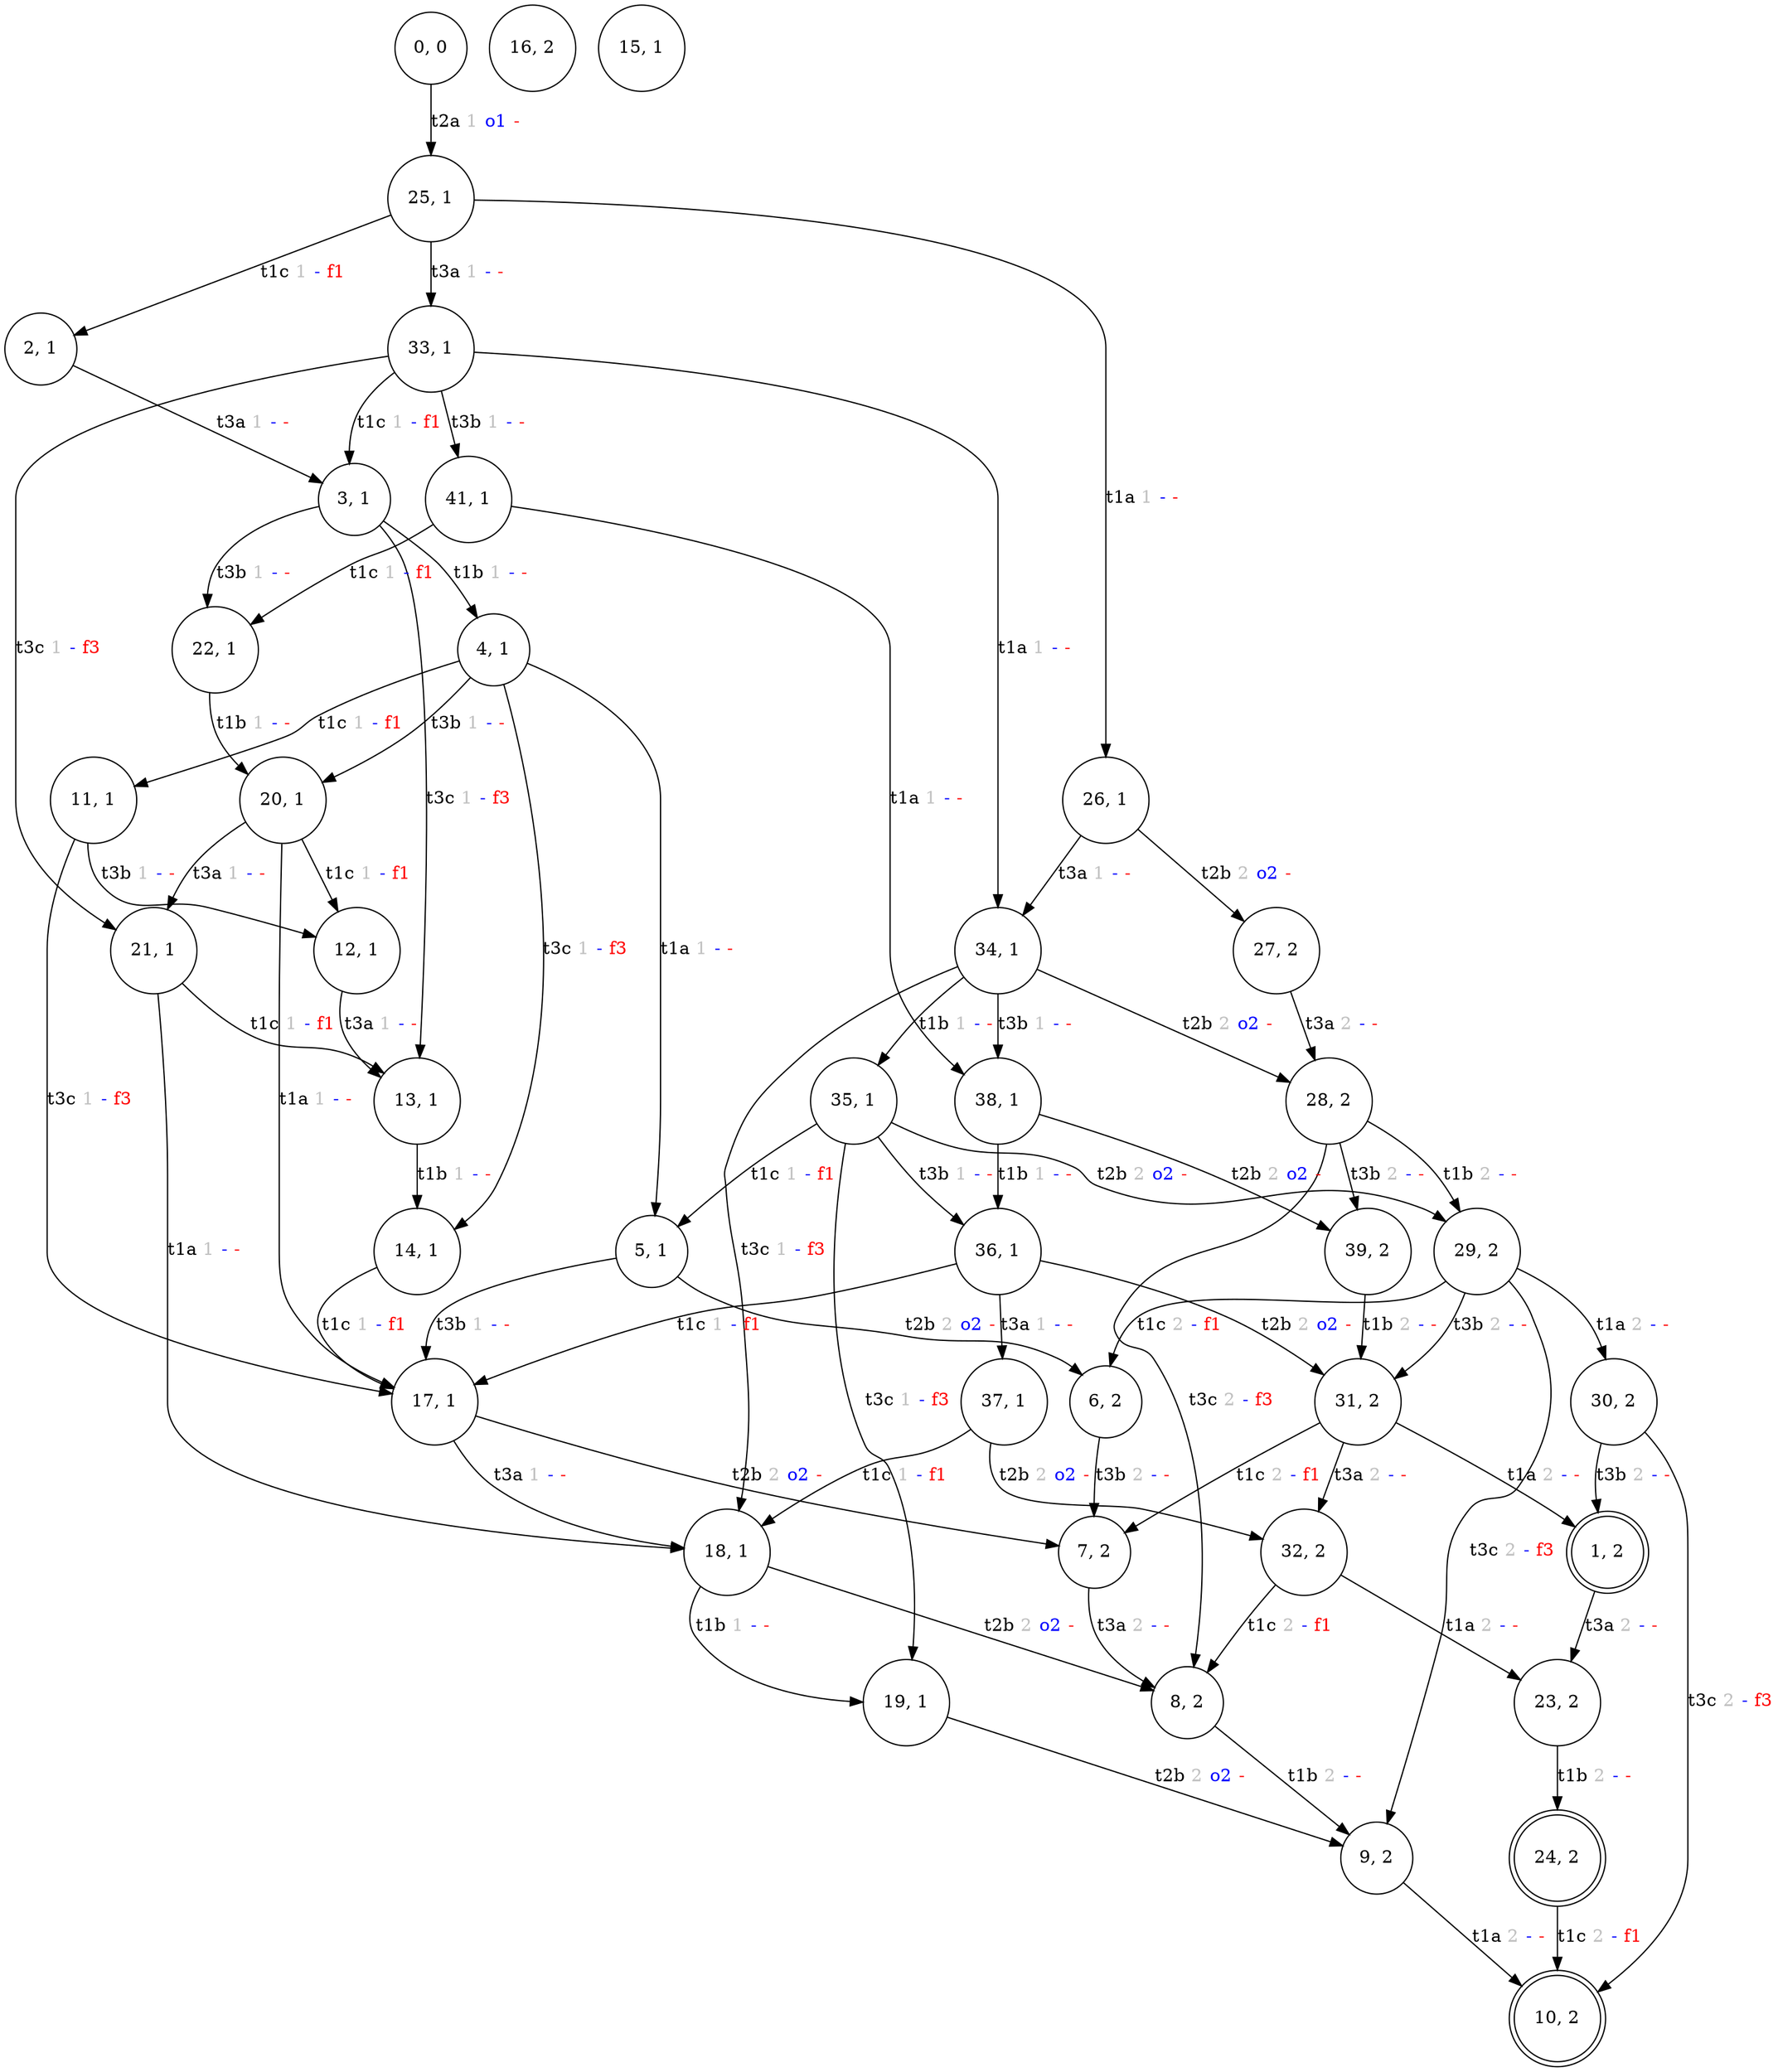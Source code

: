 digraph Rete3_ROS {
	"0, 0" [shape=circle]
	"25, 1" [shape=circle]
	"26, 1" [shape=circle]
	"27, 2" [shape=circle]
	"28, 2" [shape=circle]
	"29, 2" [shape=circle]
	"30, 2" [shape=circle]
	"1, 2" [shape=doublecircle]
	"23, 2" [shape=circle]
	"24, 2" [shape=doublecircle]
	"10, 2" [shape=doublecircle]
	"6, 2" [shape=circle]
	"7, 2" [shape=circle]
	"8, 2" [shape=circle]
	"9, 2" [shape=circle]
	"31, 2" [shape=circle]
	"32, 2" [shape=circle]
	"39, 2" [shape=circle]
	"34, 1" [shape=circle]
	"35, 1" [shape=circle]
	"5, 1" [shape=circle]
	"6, 2" [shape=circle]
	"17, 1" [shape=circle]
	"7, 2" [shape=circle]
	"18, 1" [shape=circle]
	"19, 1" [shape=circle]
	"9, 2" [shape=circle]
	"8, 2" [shape=circle]
	"29, 2" [shape=circle]
	"36, 1" [shape=circle]
	"31, 2" [shape=circle]
	"37, 1" [shape=circle]
	"32, 2" [shape=circle]
	"28, 2" [shape=circle]
	"38, 1" [shape=circle]
	"39, 2" [shape=circle]
	"2, 1" [shape=circle]
	"3, 1" [shape=circle]
	"4, 1" [shape=circle]
	"11, 1" [shape=circle]
	"12, 1" [shape=circle]
	"13, 1" [shape=circle]
	"14, 1" [shape=circle]
	"20, 1" [shape=circle]
	"21, 1" [shape=circle]
	"22, 1" [shape=circle]
	"33, 1" [shape=circle]
	"41, 1" [shape=circle]
	"16, 2" [shape=circle]
	"15, 1" [shape=circle]
	"16, 2" [shape=circle]
	"0, 0" -> "25, 1" [label=<t2a <FONT COLOR="grey">1</FONT> <FONT COLOR="blue">o1</FONT> <FONT COLOR="red">-</FONT>>]
	"25, 1" -> "26, 1" [label=<t1a <FONT COLOR="grey">1</FONT> <FONT COLOR="blue">-</FONT> <FONT COLOR="red">-</FONT>>]
	"26, 1" -> "27, 2" [label=<t2b <FONT COLOR="grey">2</FONT> <FONT COLOR="blue">o2</FONT> <FONT COLOR="red">-</FONT>>]
	"27, 2" -> "28, 2" [label=<t3a <FONT COLOR="grey">2</FONT> <FONT COLOR="blue">-</FONT> <FONT COLOR="red">-</FONT>>]
	"28, 2" -> "29, 2" [label=<t1b <FONT COLOR="grey">2</FONT> <FONT COLOR="blue">-</FONT> <FONT COLOR="red">-</FONT>>]
	"29, 2" -> "30, 2" [label=<t1a <FONT COLOR="grey">2</FONT> <FONT COLOR="blue">-</FONT> <FONT COLOR="red">-</FONT>>]
	"30, 2" -> "1, 2" [label=<t3b <FONT COLOR="grey">2</FONT> <FONT COLOR="blue">-</FONT> <FONT COLOR="red">-</FONT>>]
	"1, 2" -> "23, 2" [label=<t3a <FONT COLOR="grey">2</FONT> <FONT COLOR="blue">-</FONT> <FONT COLOR="red">-</FONT>>]
	"23, 2" -> "24, 2" [label=<t1b <FONT COLOR="grey">2</FONT> <FONT COLOR="blue">-</FONT> <FONT COLOR="red">-</FONT>>]
	"24, 2" -> "10, 2" [label=<t1c <FONT COLOR="grey">2</FONT> <FONT COLOR="blue">-</FONT> <FONT COLOR="red">f1</FONT>>]
	"30, 2" -> "10, 2" [label=<t3c <FONT COLOR="grey">2</FONT> <FONT COLOR="blue">-</FONT> <FONT COLOR="red">f3</FONT>>]
	"29, 2" -> "6, 2" [label=<t1c <FONT COLOR="grey">2</FONT> <FONT COLOR="blue">-</FONT> <FONT COLOR="red">f1</FONT>>]
	"6, 2" -> "7, 2" [label=<t3b <FONT COLOR="grey">2</FONT> <FONT COLOR="blue">-</FONT> <FONT COLOR="red">-</FONT>>]
	"7, 2" -> "8, 2" [label=<t3a <FONT COLOR="grey">2</FONT> <FONT COLOR="blue">-</FONT> <FONT COLOR="red">-</FONT>>]
	"8, 2" -> "9, 2" [label=<t1b <FONT COLOR="grey">2</FONT> <FONT COLOR="blue">-</FONT> <FONT COLOR="red">-</FONT>>]
	"9, 2" -> "10, 2" [label=<t1a <FONT COLOR="grey">2</FONT> <FONT COLOR="blue">-</FONT> <FONT COLOR="red">-</FONT>>]
	"29, 2" -> "31, 2" [label=<t3b <FONT COLOR="grey">2</FONT> <FONT COLOR="blue">-</FONT> <FONT COLOR="red">-</FONT>>]
	"31, 2" -> "1, 2" [label=<t1a <FONT COLOR="grey">2</FONT> <FONT COLOR="blue">-</FONT> <FONT COLOR="red">-</FONT>>]
	"31, 2" -> "7, 2" [label=<t1c <FONT COLOR="grey">2</FONT> <FONT COLOR="blue">-</FONT> <FONT COLOR="red">f1</FONT>>]
	"31, 2" -> "32, 2" [label=<t3a <FONT COLOR="grey">2</FONT> <FONT COLOR="blue">-</FONT> <FONT COLOR="red">-</FONT>>]
	"32, 2" -> "23, 2" [label=<t1a <FONT COLOR="grey">2</FONT> <FONT COLOR="blue">-</FONT> <FONT COLOR="red">-</FONT>>]
	"32, 2" -> "8, 2" [label=<t1c <FONT COLOR="grey">2</FONT> <FONT COLOR="blue">-</FONT> <FONT COLOR="red">f1</FONT>>]
	"29, 2" -> "9, 2" [label=<t3c <FONT COLOR="grey">2</FONT> <FONT COLOR="blue">-</FONT> <FONT COLOR="red">f3</FONT>>]
	"28, 2" -> "39, 2" [label=<t3b <FONT COLOR="grey">2</FONT> <FONT COLOR="blue">-</FONT> <FONT COLOR="red">-</FONT>>]
	"39, 2" -> "31, 2" [label=<t1b <FONT COLOR="grey">2</FONT> <FONT COLOR="blue">-</FONT> <FONT COLOR="red">-</FONT>>]
	"28, 2" -> "8, 2" [label=<t3c <FONT COLOR="grey">2</FONT> <FONT COLOR="blue">-</FONT> <FONT COLOR="red">f3</FONT>>]
	"26, 1" -> "34, 1" [label=<t3a <FONT COLOR="grey">1</FONT> <FONT COLOR="blue">-</FONT> <FONT COLOR="red">-</FONT>>]
	"34, 1" -> "35, 1" [label=<t1b <FONT COLOR="grey">1</FONT> <FONT COLOR="blue">-</FONT> <FONT COLOR="red">-</FONT>>]
	"35, 1" -> "5, 1" [label=<t1c <FONT COLOR="grey">1</FONT> <FONT COLOR="blue">-</FONT> <FONT COLOR="red">f1</FONT>>]
	"5, 1" -> "6, 2" [label=<t2b <FONT COLOR="grey">2</FONT> <FONT COLOR="blue">o2</FONT> <FONT COLOR="red">-</FONT>>]
	"5, 1" -> "17, 1" [label=<t3b <FONT COLOR="grey">1</FONT> <FONT COLOR="blue">-</FONT> <FONT COLOR="red">-</FONT>>]
	"17, 1" -> "7, 2" [label=<t2b <FONT COLOR="grey">2</FONT> <FONT COLOR="blue">o2</FONT> <FONT COLOR="red">-</FONT>>]
	"17, 1" -> "18, 1" [label=<t3a <FONT COLOR="grey">1</FONT> <FONT COLOR="blue">-</FONT> <FONT COLOR="red">-</FONT>>]
	"18, 1" -> "19, 1" [label=<t1b <FONT COLOR="grey">1</FONT> <FONT COLOR="blue">-</FONT> <FONT COLOR="red">-</FONT>>]
	"19, 1" -> "9, 2" [label=<t2b <FONT COLOR="grey">2</FONT> <FONT COLOR="blue">o2</FONT> <FONT COLOR="red">-</FONT>>]
	"18, 1" -> "8, 2" [label=<t2b <FONT COLOR="grey">2</FONT> <FONT COLOR="blue">o2</FONT> <FONT COLOR="red">-</FONT>>]
	"35, 1" -> "29, 2" [label=<t2b <FONT COLOR="grey">2</FONT> <FONT COLOR="blue">o2</FONT> <FONT COLOR="red">-</FONT>>]
	"35, 1" -> "36, 1" [label=<t3b <FONT COLOR="grey">1</FONT> <FONT COLOR="blue">-</FONT> <FONT COLOR="red">-</FONT>>]
	"36, 1" -> "17, 1" [label=<t1c <FONT COLOR="grey">1</FONT> <FONT COLOR="blue">-</FONT> <FONT COLOR="red">f1</FONT>>]
	"36, 1" -> "31, 2" [label=<t2b <FONT COLOR="grey">2</FONT> <FONT COLOR="blue">o2</FONT> <FONT COLOR="red">-</FONT>>]
	"36, 1" -> "37, 1" [label=<t3a <FONT COLOR="grey">1</FONT> <FONT COLOR="blue">-</FONT> <FONT COLOR="red">-</FONT>>]
	"37, 1" -> "18, 1" [label=<t1c <FONT COLOR="grey">1</FONT> <FONT COLOR="blue">-</FONT> <FONT COLOR="red">f1</FONT>>]
	"37, 1" -> "32, 2" [label=<t2b <FONT COLOR="grey">2</FONT> <FONT COLOR="blue">o2</FONT> <FONT COLOR="red">-</FONT>>]
	"35, 1" -> "19, 1" [label=<t3c <FONT COLOR="grey">1</FONT> <FONT COLOR="blue">-</FONT> <FONT COLOR="red">f3</FONT>>]
	"34, 1" -> "28, 2" [label=<t2b <FONT COLOR="grey">2</FONT> <FONT COLOR="blue">o2</FONT> <FONT COLOR="red">-</FONT>>]
	"34, 1" -> "38, 1" [label=<t3b <FONT COLOR="grey">1</FONT> <FONT COLOR="blue">-</FONT> <FONT COLOR="red">-</FONT>>]
	"38, 1" -> "36, 1" [label=<t1b <FONT COLOR="grey">1</FONT> <FONT COLOR="blue">-</FONT> <FONT COLOR="red">-</FONT>>]
	"38, 1" -> "39, 2" [label=<t2b <FONT COLOR="grey">2</FONT> <FONT COLOR="blue">o2</FONT> <FONT COLOR="red">-</FONT>>]
	"34, 1" -> "18, 1" [label=<t3c <FONT COLOR="grey">1</FONT> <FONT COLOR="blue">-</FONT> <FONT COLOR="red">f3</FONT>>]
	"25, 1" -> "2, 1" [label=<t1c <FONT COLOR="grey">1</FONT> <FONT COLOR="blue">-</FONT> <FONT COLOR="red">f1</FONT>>]
	"2, 1" -> "3, 1" [label=<t3a <FONT COLOR="grey">1</FONT> <FONT COLOR="blue">-</FONT> <FONT COLOR="red">-</FONT>>]
	"3, 1" -> "4, 1" [label=<t1b <FONT COLOR="grey">1</FONT> <FONT COLOR="blue">-</FONT> <FONT COLOR="red">-</FONT>>]
	"4, 1" -> "5, 1" [label=<t1a <FONT COLOR="grey">1</FONT> <FONT COLOR="blue">-</FONT> <FONT COLOR="red">-</FONT>>]
	"4, 1" -> "11, 1" [label=<t1c <FONT COLOR="grey">1</FONT> <FONT COLOR="blue">-</FONT> <FONT COLOR="red">f1</FONT>>]
	"11, 1" -> "12, 1" [label=<t3b <FONT COLOR="grey">1</FONT> <FONT COLOR="blue">-</FONT> <FONT COLOR="red">-</FONT>>]
	"12, 1" -> "13, 1" [label=<t3a <FONT COLOR="grey">1</FONT> <FONT COLOR="blue">-</FONT> <FONT COLOR="red">-</FONT>>]
	"13, 1" -> "14, 1" [label=<t1b <FONT COLOR="grey">1</FONT> <FONT COLOR="blue">-</FONT> <FONT COLOR="red">-</FONT>>]
	"14, 1" -> "17, 1" [label=<t1c <FONT COLOR="grey">1</FONT> <FONT COLOR="blue">-</FONT> <FONT COLOR="red">f1</FONT>>]
	"11, 1" -> "17, 1" [label=<t3c <FONT COLOR="grey">1</FONT> <FONT COLOR="blue">-</FONT> <FONT COLOR="red">f3</FONT>>]
	"4, 1" -> "20, 1" [label=<t3b <FONT COLOR="grey">1</FONT> <FONT COLOR="blue">-</FONT> <FONT COLOR="red">-</FONT>>]
	"20, 1" -> "17, 1" [label=<t1a <FONT COLOR="grey">1</FONT> <FONT COLOR="blue">-</FONT> <FONT COLOR="red">-</FONT>>]
	"20, 1" -> "12, 1" [label=<t1c <FONT COLOR="grey">1</FONT> <FONT COLOR="blue">-</FONT> <FONT COLOR="red">f1</FONT>>]
	"20, 1" -> "21, 1" [label=<t3a <FONT COLOR="grey">1</FONT> <FONT COLOR="blue">-</FONT> <FONT COLOR="red">-</FONT>>]
	"21, 1" -> "18, 1" [label=<t1a <FONT COLOR="grey">1</FONT> <FONT COLOR="blue">-</FONT> <FONT COLOR="red">-</FONT>>]
	"21, 1" -> "13, 1" [label=<t1c <FONT COLOR="grey">1</FONT> <FONT COLOR="blue">-</FONT> <FONT COLOR="red">f1</FONT>>]
	"4, 1" -> "14, 1" [label=<t3c <FONT COLOR="grey">1</FONT> <FONT COLOR="blue">-</FONT> <FONT COLOR="red">f3</FONT>>]
	"3, 1" -> "22, 1" [label=<t3b <FONT COLOR="grey">1</FONT> <FONT COLOR="blue">-</FONT> <FONT COLOR="red">-</FONT>>]
	"22, 1" -> "20, 1" [label=<t1b <FONT COLOR="grey">1</FONT> <FONT COLOR="blue">-</FONT> <FONT COLOR="red">-</FONT>>]
	"3, 1" -> "13, 1" [label=<t3c <FONT COLOR="grey">1</FONT> <FONT COLOR="blue">-</FONT> <FONT COLOR="red">f3</FONT>>]
	"25, 1" -> "33, 1" [label=<t3a <FONT COLOR="grey">1</FONT> <FONT COLOR="blue">-</FONT> <FONT COLOR="red">-</FONT>>]
	"33, 1" -> "34, 1" [label=<t1a <FONT COLOR="grey">1</FONT> <FONT COLOR="blue">-</FONT> <FONT COLOR="red">-</FONT>>]
	"33, 1" -> "3, 1" [label=<t1c <FONT COLOR="grey">1</FONT> <FONT COLOR="blue">-</FONT> <FONT COLOR="red">f1</FONT>>]
	"33, 1" -> "41, 1" [label=<t3b <FONT COLOR="grey">1</FONT> <FONT COLOR="blue">-</FONT> <FONT COLOR="red">-</FONT>>]
	"41, 1" -> "38, 1" [label=<t1a <FONT COLOR="grey">1</FONT> <FONT COLOR="blue">-</FONT> <FONT COLOR="red">-</FONT>>]
	"41, 1" -> "22, 1" [label=<t1c <FONT COLOR="grey">1</FONT> <FONT COLOR="blue">-</FONT> <FONT COLOR="red">f1</FONT>>]
	"33, 1" -> "21, 1" [label=<t3c <FONT COLOR="grey">1</FONT> <FONT COLOR="blue">-</FONT> <FONT COLOR="red">f3</FONT>>]
}
